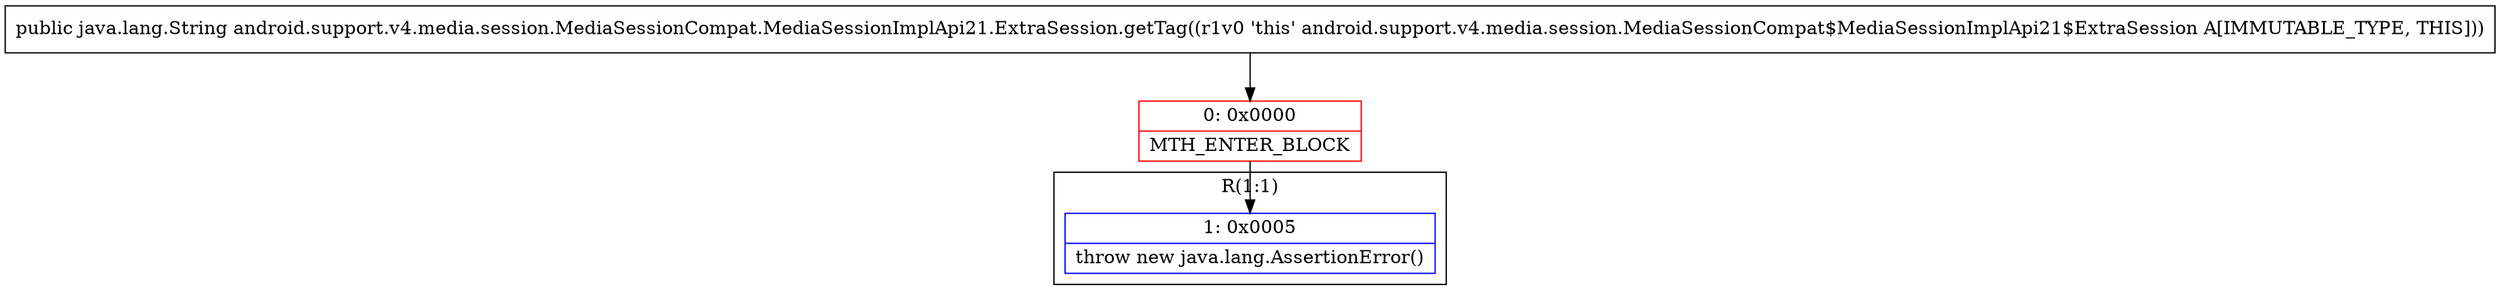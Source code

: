 digraph "CFG forandroid.support.v4.media.session.MediaSessionCompat.MediaSessionImplApi21.ExtraSession.getTag()Ljava\/lang\/String;" {
subgraph cluster_Region_641776292 {
label = "R(1:1)";
node [shape=record,color=blue];
Node_1 [shape=record,label="{1\:\ 0x0005|throw new java.lang.AssertionError()\l}"];
}
Node_0 [shape=record,color=red,label="{0\:\ 0x0000|MTH_ENTER_BLOCK\l}"];
MethodNode[shape=record,label="{public java.lang.String android.support.v4.media.session.MediaSessionCompat.MediaSessionImplApi21.ExtraSession.getTag((r1v0 'this' android.support.v4.media.session.MediaSessionCompat$MediaSessionImplApi21$ExtraSession A[IMMUTABLE_TYPE, THIS])) }"];
MethodNode -> Node_0;
Node_0 -> Node_1;
}

